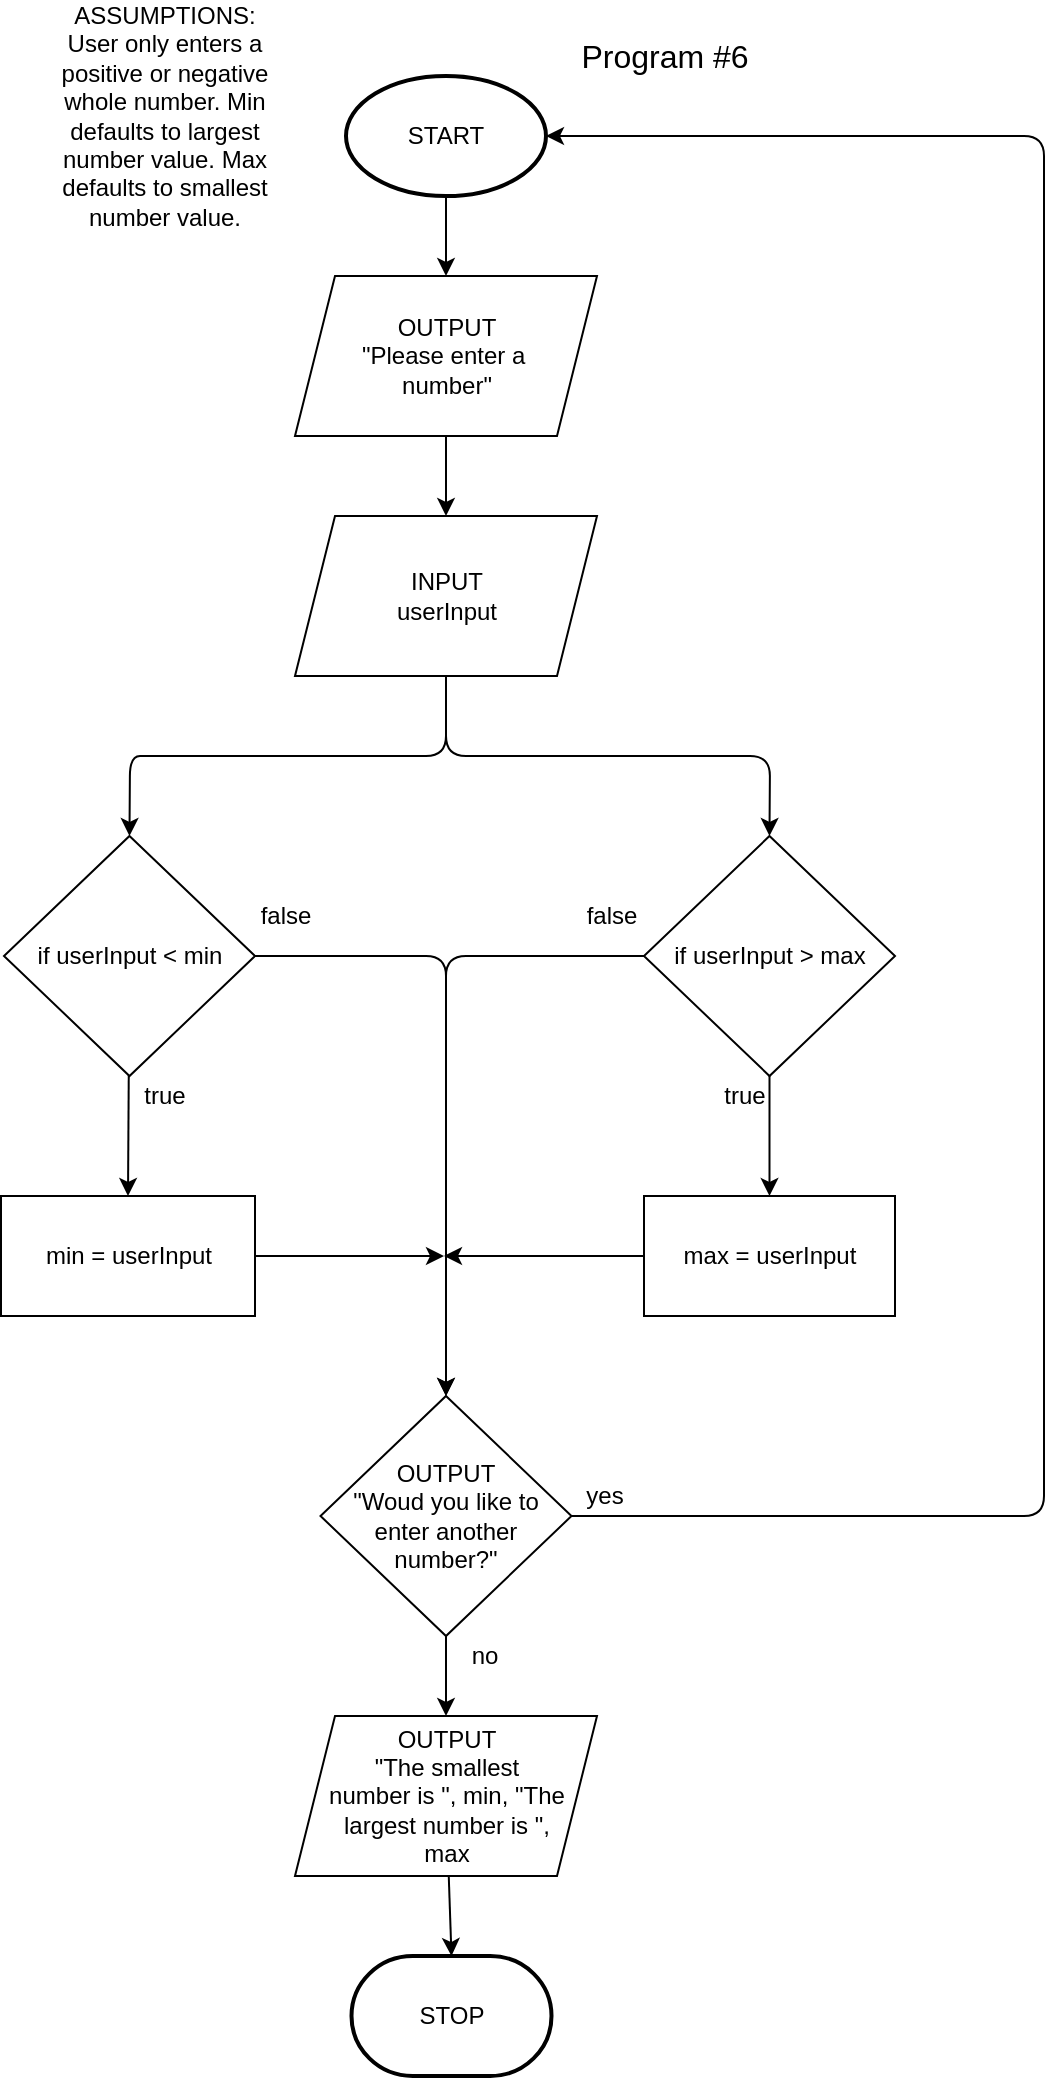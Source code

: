 <mxfile version="16.5.3" type="github">
  <diagram id="C5RBs43oDa-KdzZeNtuy" name="Page-1">
    <mxGraphModel dx="407" dy="853" grid="1" gridSize="10" guides="1" tooltips="1" connect="1" arrows="1" fold="1" page="1" pageScale="1" pageWidth="827" pageHeight="1169" math="0" shadow="0">
      <root>
        <mxCell id="WIyWlLk6GJQsqaUBKTNV-0" />
        <mxCell id="WIyWlLk6GJQsqaUBKTNV-1" parent="WIyWlLk6GJQsqaUBKTNV-0" />
        <mxCell id="50" value="STOP" style="strokeWidth=2;html=1;shape=mxgraph.flowchart.terminator;whiteSpace=wrap;" parent="WIyWlLk6GJQsqaUBKTNV-1" vertex="1">
          <mxGeometry x="1213.75" y="1120" width="100" height="60" as="geometry" />
        </mxCell>
        <mxCell id="61" style="edgeStyle=none;html=1;entryX=0.5;entryY=0;entryDx=0;entryDy=0;" parent="WIyWlLk6GJQsqaUBKTNV-1" source="52" target="60" edge="1">
          <mxGeometry relative="1" as="geometry" />
        </mxCell>
        <mxCell id="52" value="START" style="strokeWidth=2;html=1;shape=mxgraph.flowchart.start_1;whiteSpace=wrap;" parent="WIyWlLk6GJQsqaUBKTNV-1" vertex="1">
          <mxGeometry x="1211" y="180" width="100" height="60" as="geometry" />
        </mxCell>
        <mxCell id="53" value="Program #6" style="text;html=1;strokeColor=none;fillColor=none;align=center;verticalAlign=middle;whiteSpace=wrap;rounded=0;fontSize=16;" parent="WIyWlLk6GJQsqaUBKTNV-1" vertex="1">
          <mxGeometry x="1321" y="150" width="99" height="40" as="geometry" />
        </mxCell>
        <mxCell id="66" style="edgeStyle=none;html=1;exitX=0.5;exitY=1;exitDx=0;exitDy=0;entryX=0.5;entryY=0;entryDx=0;entryDy=0;" parent="WIyWlLk6GJQsqaUBKTNV-1" source="60" target="62" edge="1">
          <mxGeometry relative="1" as="geometry" />
        </mxCell>
        <mxCell id="60" value="OUTPUT&lt;br&gt;&quot;Please enter a&amp;nbsp;&lt;br&gt;number&quot;" style="shape=parallelogram;perimeter=parallelogramPerimeter;whiteSpace=wrap;html=1;fixedSize=1;" parent="WIyWlLk6GJQsqaUBKTNV-1" vertex="1">
          <mxGeometry x="1185.5" y="280" width="151" height="80" as="geometry" />
        </mxCell>
        <mxCell id="74" style="edgeStyle=none;html=1;entryX=0.5;entryY=0;entryDx=0;entryDy=0;" parent="WIyWlLk6GJQsqaUBKTNV-1" source="62" target="67" edge="1">
          <mxGeometry relative="1" as="geometry">
            <Array as="points">
              <mxPoint x="1261" y="520" />
              <mxPoint x="1123" y="520" />
              <mxPoint x="1103" y="520" />
            </Array>
          </mxGeometry>
        </mxCell>
        <mxCell id="75" style="edgeStyle=none;html=1;entryX=0.5;entryY=0;entryDx=0;entryDy=0;" parent="WIyWlLk6GJQsqaUBKTNV-1" source="62" target="72" edge="1">
          <mxGeometry relative="1" as="geometry">
            <Array as="points">
              <mxPoint x="1261" y="520" />
              <mxPoint x="1423" y="520" />
            </Array>
          </mxGeometry>
        </mxCell>
        <mxCell id="62" value="INPUT&lt;br&gt;userInput" style="shape=parallelogram;perimeter=parallelogramPerimeter;whiteSpace=wrap;html=1;fixedSize=1;" parent="WIyWlLk6GJQsqaUBKTNV-1" vertex="1">
          <mxGeometry x="1185.5" y="400" width="151" height="80" as="geometry" />
        </mxCell>
        <mxCell id="79" style="edgeStyle=none;html=1;entryX=0.5;entryY=0;entryDx=0;entryDy=0;" parent="WIyWlLk6GJQsqaUBKTNV-1" source="67" target="77" edge="1">
          <mxGeometry relative="1" as="geometry">
            <Array as="points">
              <mxPoint x="1261" y="620" />
            </Array>
          </mxGeometry>
        </mxCell>
        <mxCell id="91" style="edgeStyle=none;html=1;entryX=0.5;entryY=0;entryDx=0;entryDy=0;" parent="WIyWlLk6GJQsqaUBKTNV-1" source="67" target="85" edge="1">
          <mxGeometry relative="1" as="geometry" />
        </mxCell>
        <mxCell id="67" value="if userInput&amp;nbsp;&amp;lt; min" style="rhombus;whiteSpace=wrap;html=1;" parent="WIyWlLk6GJQsqaUBKTNV-1" vertex="1">
          <mxGeometry x="1040" y="560" width="125.5" height="120" as="geometry" />
        </mxCell>
        <mxCell id="81" style="edgeStyle=none;html=1;exitX=0;exitY=0.5;exitDx=0;exitDy=0;entryX=0.5;entryY=0;entryDx=0;entryDy=0;" parent="WIyWlLk6GJQsqaUBKTNV-1" source="72" target="77" edge="1">
          <mxGeometry relative="1" as="geometry">
            <Array as="points">
              <mxPoint x="1261" y="620" />
            </Array>
          </mxGeometry>
        </mxCell>
        <mxCell id="90" style="edgeStyle=none;html=1;entryX=0.5;entryY=0;entryDx=0;entryDy=0;" parent="WIyWlLk6GJQsqaUBKTNV-1" source="72" target="86" edge="1">
          <mxGeometry relative="1" as="geometry" />
        </mxCell>
        <mxCell id="72" value="if userInput&amp;nbsp;&amp;gt; max" style="rhombus;whiteSpace=wrap;html=1;" parent="WIyWlLk6GJQsqaUBKTNV-1" vertex="1">
          <mxGeometry x="1360" y="560" width="125.5" height="120" as="geometry" />
        </mxCell>
        <mxCell id="82" style="edgeStyle=none;html=1;entryX=1;entryY=0.5;entryDx=0;entryDy=0;entryPerimeter=0;" parent="WIyWlLk6GJQsqaUBKTNV-1" source="77" target="52" edge="1">
          <mxGeometry relative="1" as="geometry">
            <Array as="points">
              <mxPoint x="1560" y="900" />
              <mxPoint x="1560" y="210" />
            </Array>
          </mxGeometry>
        </mxCell>
        <mxCell id="97" style="edgeStyle=none;html=1;entryX=0.5;entryY=0;entryDx=0;entryDy=0;" parent="WIyWlLk6GJQsqaUBKTNV-1" source="77" target="96" edge="1">
          <mxGeometry relative="1" as="geometry" />
        </mxCell>
        <mxCell id="77" value="&lt;span&gt;OUTPUT&lt;/span&gt;&lt;br&gt;&lt;span&gt;&quot;Woud you like to&lt;/span&gt;&lt;br&gt;&lt;span&gt;enter another&lt;/span&gt;&lt;br&gt;&lt;span&gt;number?&quot;&lt;/span&gt;" style="rhombus;whiteSpace=wrap;html=1;" parent="WIyWlLk6GJQsqaUBKTNV-1" vertex="1">
          <mxGeometry x="1198.25" y="840" width="125.5" height="120" as="geometry" />
        </mxCell>
        <mxCell id="80" value="false" style="text;html=1;strokeColor=none;fillColor=none;align=center;verticalAlign=middle;whiteSpace=wrap;rounded=0;" parent="WIyWlLk6GJQsqaUBKTNV-1" vertex="1">
          <mxGeometry x="1151" y="585" width="60" height="30" as="geometry" />
        </mxCell>
        <mxCell id="84" value="false" style="text;html=1;strokeColor=none;fillColor=none;align=center;verticalAlign=middle;whiteSpace=wrap;rounded=0;" parent="WIyWlLk6GJQsqaUBKTNV-1" vertex="1">
          <mxGeometry x="1313.75" y="585" width="60" height="30" as="geometry" />
        </mxCell>
        <mxCell id="116" style="edgeStyle=none;html=1;exitX=1;exitY=0.5;exitDx=0;exitDy=0;" parent="WIyWlLk6GJQsqaUBKTNV-1" source="85" edge="1">
          <mxGeometry relative="1" as="geometry">
            <mxPoint x="1260" y="770" as="targetPoint" />
          </mxGeometry>
        </mxCell>
        <mxCell id="85" value="min = userInput" style="rounded=0;whiteSpace=wrap;html=1;" parent="WIyWlLk6GJQsqaUBKTNV-1" vertex="1">
          <mxGeometry x="1038.5" y="740" width="127" height="60" as="geometry" />
        </mxCell>
        <mxCell id="115" style="edgeStyle=none;html=1;exitX=0;exitY=0.5;exitDx=0;exitDy=0;" parent="WIyWlLk6GJQsqaUBKTNV-1" source="86" edge="1">
          <mxGeometry relative="1" as="geometry">
            <mxPoint x="1260" y="770" as="targetPoint" />
          </mxGeometry>
        </mxCell>
        <mxCell id="86" value="max = userInput" style="rounded=0;whiteSpace=wrap;html=1;" parent="WIyWlLk6GJQsqaUBKTNV-1" vertex="1">
          <mxGeometry x="1360" y="740" width="125.5" height="60" as="geometry" />
        </mxCell>
        <mxCell id="92" value="true" style="text;html=1;align=center;verticalAlign=middle;resizable=0;points=[];autosize=1;strokeColor=none;fillColor=none;" parent="WIyWlLk6GJQsqaUBKTNV-1" vertex="1">
          <mxGeometry x="1100" y="680" width="40" height="20" as="geometry" />
        </mxCell>
        <mxCell id="93" value="true" style="text;html=1;align=center;verticalAlign=middle;resizable=0;points=[];autosize=1;strokeColor=none;fillColor=none;" parent="WIyWlLk6GJQsqaUBKTNV-1" vertex="1">
          <mxGeometry x="1390" y="680" width="40" height="20" as="geometry" />
        </mxCell>
        <mxCell id="94" value="yes" style="text;html=1;align=center;verticalAlign=middle;resizable=0;points=[];autosize=1;strokeColor=none;fillColor=none;" parent="WIyWlLk6GJQsqaUBKTNV-1" vertex="1">
          <mxGeometry x="1325" y="880" width="30" height="20" as="geometry" />
        </mxCell>
        <mxCell id="99" style="edgeStyle=none;html=1;entryX=0.5;entryY=0;entryDx=0;entryDy=0;entryPerimeter=0;" parent="WIyWlLk6GJQsqaUBKTNV-1" source="96" target="50" edge="1">
          <mxGeometry relative="1" as="geometry" />
        </mxCell>
        <mxCell id="96" value="OUTPUT&lt;br&gt;&quot;The smallest &lt;br&gt;number is &quot;, min, &quot;The&lt;br&gt;largest number is &quot;,&lt;br&gt;max" style="shape=parallelogram;perimeter=parallelogramPerimeter;whiteSpace=wrap;html=1;fixedSize=1;" parent="WIyWlLk6GJQsqaUBKTNV-1" vertex="1">
          <mxGeometry x="1185.5" y="1000" width="151" height="80" as="geometry" />
        </mxCell>
        <mxCell id="98" value="no" style="text;html=1;align=center;verticalAlign=middle;resizable=0;points=[];autosize=1;strokeColor=none;fillColor=none;" parent="WIyWlLk6GJQsqaUBKTNV-1" vertex="1">
          <mxGeometry x="1265" y="960" width="30" height="20" as="geometry" />
        </mxCell>
        <mxCell id="100" value="ASSUMPTIONS:&lt;br&gt;User only enters a positive or negative whole number. Min defaults to largest number value. Max defaults to smallest number value." style="text;html=1;strokeColor=none;fillColor=none;align=center;verticalAlign=middle;whiteSpace=wrap;rounded=0;" parent="WIyWlLk6GJQsqaUBKTNV-1" vertex="1">
          <mxGeometry x="1054.5" y="150" width="131" height="100" as="geometry" />
        </mxCell>
      </root>
    </mxGraphModel>
  </diagram>
</mxfile>
